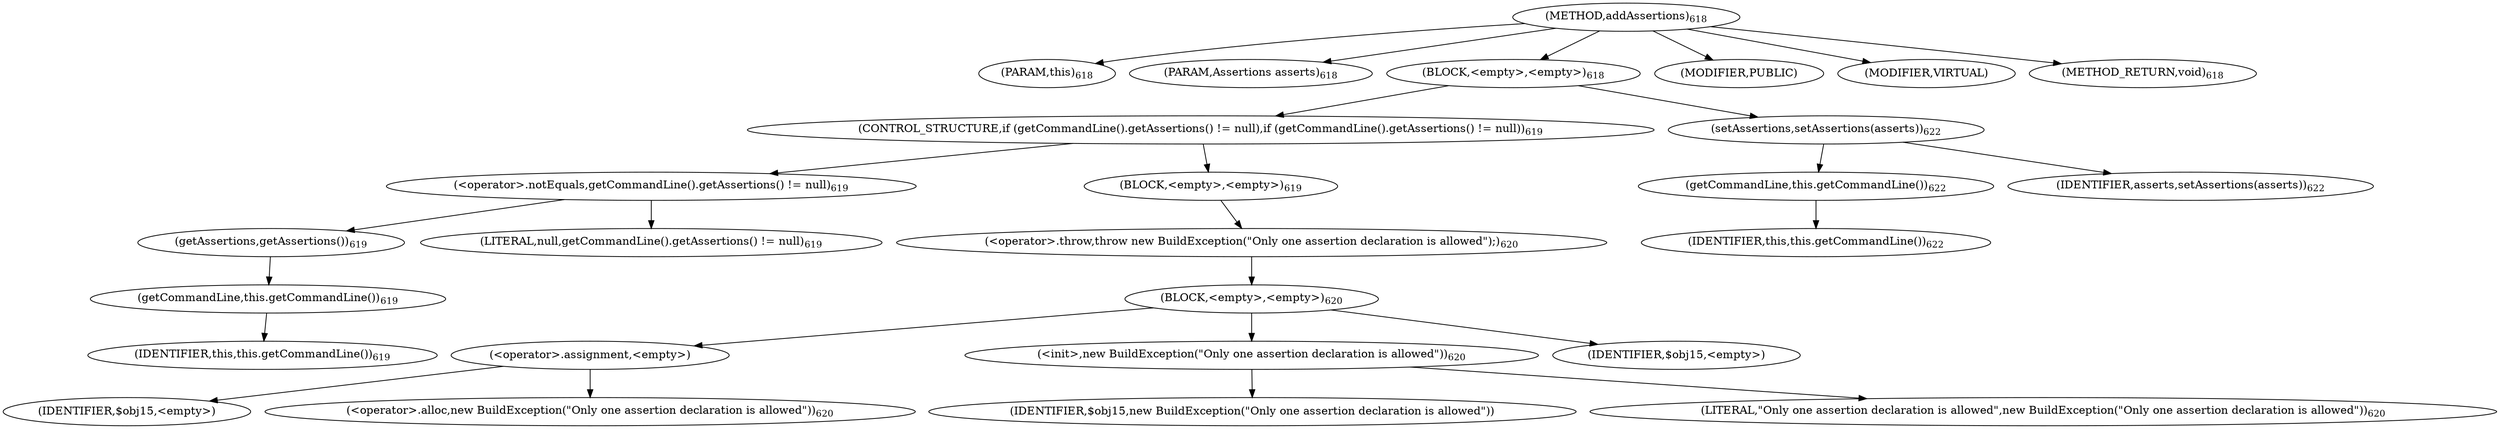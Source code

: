digraph "addAssertions" {  
"1341" [label = <(METHOD,addAssertions)<SUB>618</SUB>> ]
"104" [label = <(PARAM,this)<SUB>618</SUB>> ]
"1342" [label = <(PARAM,Assertions asserts)<SUB>618</SUB>> ]
"1343" [label = <(BLOCK,&lt;empty&gt;,&lt;empty&gt;)<SUB>618</SUB>> ]
"1344" [label = <(CONTROL_STRUCTURE,if (getCommandLine().getAssertions() != null),if (getCommandLine().getAssertions() != null))<SUB>619</SUB>> ]
"1345" [label = <(&lt;operator&gt;.notEquals,getCommandLine().getAssertions() != null)<SUB>619</SUB>> ]
"1346" [label = <(getAssertions,getAssertions())<SUB>619</SUB>> ]
"1347" [label = <(getCommandLine,this.getCommandLine())<SUB>619</SUB>> ]
"103" [label = <(IDENTIFIER,this,this.getCommandLine())<SUB>619</SUB>> ]
"1348" [label = <(LITERAL,null,getCommandLine().getAssertions() != null)<SUB>619</SUB>> ]
"1349" [label = <(BLOCK,&lt;empty&gt;,&lt;empty&gt;)<SUB>619</SUB>> ]
"1350" [label = <(&lt;operator&gt;.throw,throw new BuildException(&quot;Only one assertion declaration is allowed&quot;);)<SUB>620</SUB>> ]
"1351" [label = <(BLOCK,&lt;empty&gt;,&lt;empty&gt;)<SUB>620</SUB>> ]
"1352" [label = <(&lt;operator&gt;.assignment,&lt;empty&gt;)> ]
"1353" [label = <(IDENTIFIER,$obj15,&lt;empty&gt;)> ]
"1354" [label = <(&lt;operator&gt;.alloc,new BuildException(&quot;Only one assertion declaration is allowed&quot;))<SUB>620</SUB>> ]
"1355" [label = <(&lt;init&gt;,new BuildException(&quot;Only one assertion declaration is allowed&quot;))<SUB>620</SUB>> ]
"1356" [label = <(IDENTIFIER,$obj15,new BuildException(&quot;Only one assertion declaration is allowed&quot;))> ]
"1357" [label = <(LITERAL,&quot;Only one assertion declaration is allowed&quot;,new BuildException(&quot;Only one assertion declaration is allowed&quot;))<SUB>620</SUB>> ]
"1358" [label = <(IDENTIFIER,$obj15,&lt;empty&gt;)> ]
"1359" [label = <(setAssertions,setAssertions(asserts))<SUB>622</SUB>> ]
"1360" [label = <(getCommandLine,this.getCommandLine())<SUB>622</SUB>> ]
"105" [label = <(IDENTIFIER,this,this.getCommandLine())<SUB>622</SUB>> ]
"1361" [label = <(IDENTIFIER,asserts,setAssertions(asserts))<SUB>622</SUB>> ]
"1362" [label = <(MODIFIER,PUBLIC)> ]
"1363" [label = <(MODIFIER,VIRTUAL)> ]
"1364" [label = <(METHOD_RETURN,void)<SUB>618</SUB>> ]
  "1341" -> "104" 
  "1341" -> "1342" 
  "1341" -> "1343" 
  "1341" -> "1362" 
  "1341" -> "1363" 
  "1341" -> "1364" 
  "1343" -> "1344" 
  "1343" -> "1359" 
  "1344" -> "1345" 
  "1344" -> "1349" 
  "1345" -> "1346" 
  "1345" -> "1348" 
  "1346" -> "1347" 
  "1347" -> "103" 
  "1349" -> "1350" 
  "1350" -> "1351" 
  "1351" -> "1352" 
  "1351" -> "1355" 
  "1351" -> "1358" 
  "1352" -> "1353" 
  "1352" -> "1354" 
  "1355" -> "1356" 
  "1355" -> "1357" 
  "1359" -> "1360" 
  "1359" -> "1361" 
  "1360" -> "105" 
}
